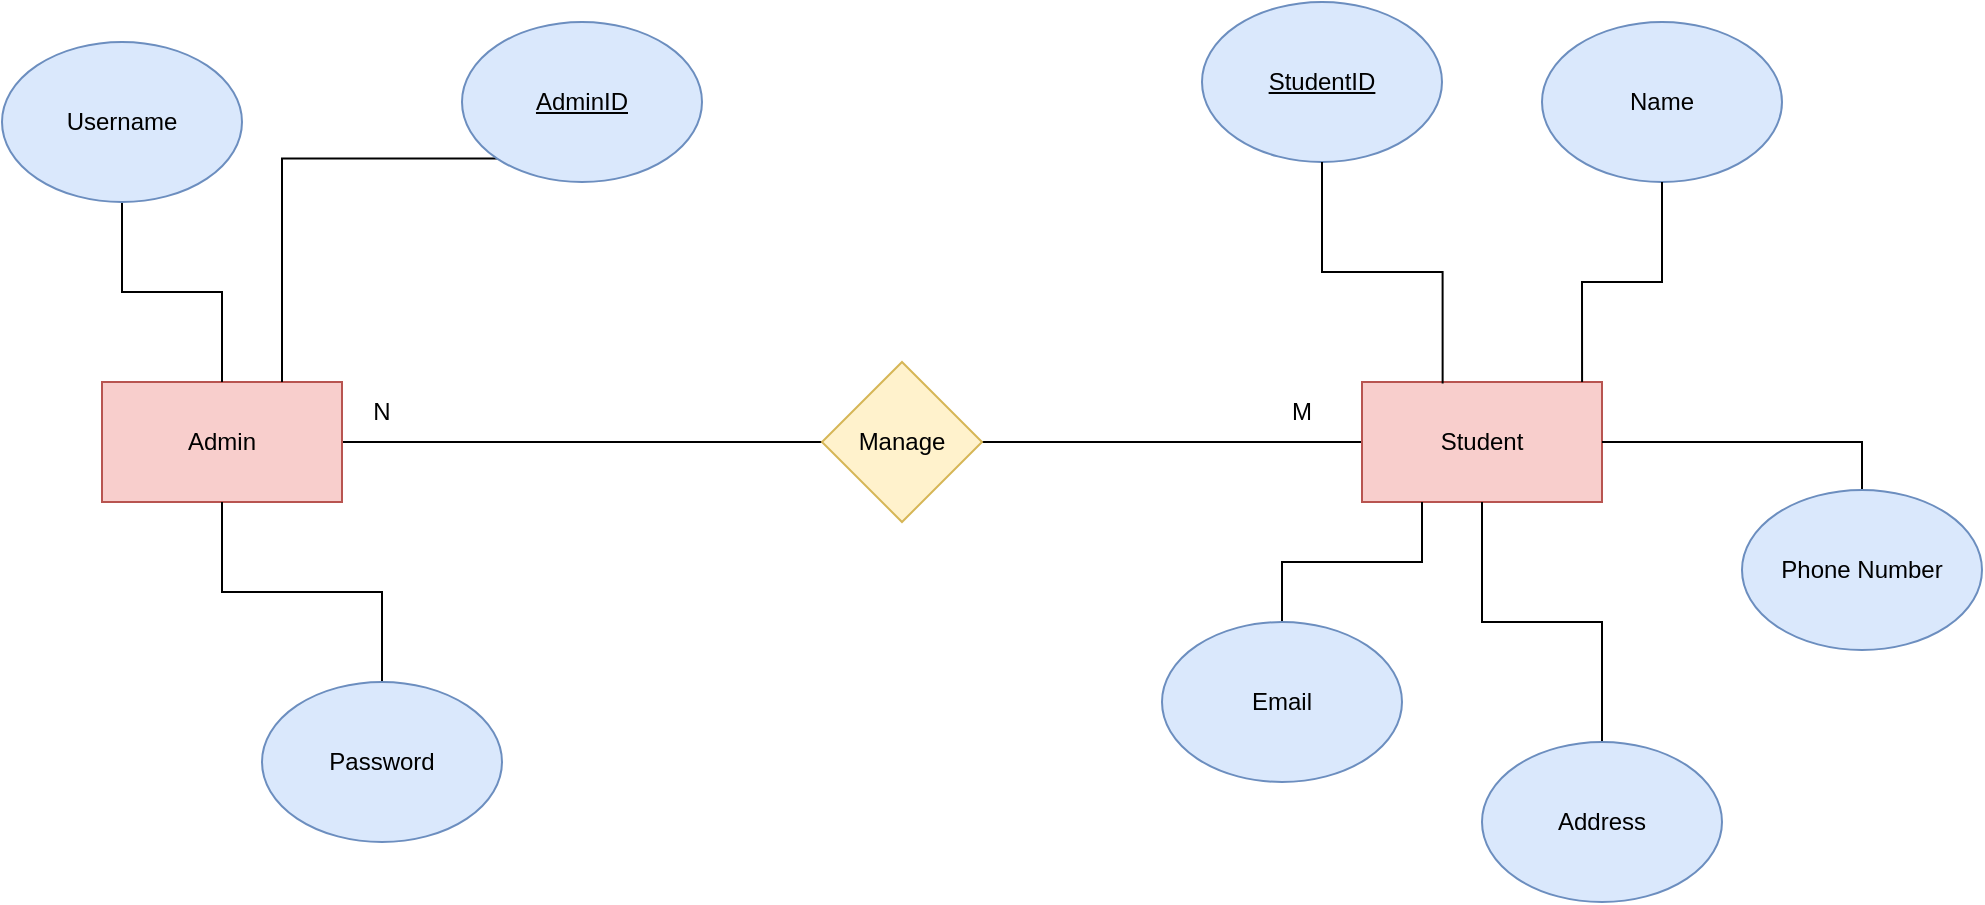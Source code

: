 <mxfile version="23.1.1" type="device">
  <diagram id="R2lEEEUBdFMjLlhIrx00" name="Page-1">
    <mxGraphModel dx="1750" dy="883" grid="1" gridSize="10" guides="1" tooltips="1" connect="1" arrows="1" fold="1" page="1" pageScale="1" pageWidth="1169" pageHeight="827" math="0" shadow="0" extFonts="Permanent Marker^https://fonts.googleapis.com/css?family=Permanent+Marker">
      <root>
        <mxCell id="0" />
        <mxCell id="1" parent="0" />
        <mxCell id="tK9ZSYhV5JUbNaRq7ctr-4" style="edgeStyle=orthogonalEdgeStyle;rounded=0;orthogonalLoop=1;jettySize=auto;html=1;exitX=1;exitY=0.5;exitDx=0;exitDy=0;endArrow=none;endFill=0;" edge="1" parent="1" source="tK9ZSYhV5JUbNaRq7ctr-1" target="tK9ZSYhV5JUbNaRq7ctr-2">
          <mxGeometry relative="1" as="geometry" />
        </mxCell>
        <mxCell id="tK9ZSYhV5JUbNaRq7ctr-1" value="Admin" style="rounded=0;whiteSpace=wrap;html=1;fillColor=#f8cecc;strokeColor=#b85450;" vertex="1" parent="1">
          <mxGeometry x="170" y="320" width="120" height="60" as="geometry" />
        </mxCell>
        <mxCell id="tK9ZSYhV5JUbNaRq7ctr-5" style="edgeStyle=orthogonalEdgeStyle;rounded=0;orthogonalLoop=1;jettySize=auto;html=1;exitX=1;exitY=0.5;exitDx=0;exitDy=0;entryX=0;entryY=0.5;entryDx=0;entryDy=0;endArrow=none;endFill=0;" edge="1" parent="1" source="tK9ZSYhV5JUbNaRq7ctr-2" target="tK9ZSYhV5JUbNaRq7ctr-3">
          <mxGeometry relative="1" as="geometry" />
        </mxCell>
        <mxCell id="tK9ZSYhV5JUbNaRq7ctr-2" value="Manage" style="rhombus;whiteSpace=wrap;html=1;fillColor=#fff2cc;strokeColor=#d6b656;" vertex="1" parent="1">
          <mxGeometry x="530" y="310" width="80" height="80" as="geometry" />
        </mxCell>
        <mxCell id="tK9ZSYhV5JUbNaRq7ctr-3" value="Student" style="rounded=0;whiteSpace=wrap;html=1;fillColor=#f8cecc;strokeColor=#b85450;" vertex="1" parent="1">
          <mxGeometry x="800" y="320" width="120" height="60" as="geometry" />
        </mxCell>
        <mxCell id="tK9ZSYhV5JUbNaRq7ctr-6" value="N" style="text;html=1;strokeColor=none;fillColor=none;align=center;verticalAlign=middle;whiteSpace=wrap;rounded=0;" vertex="1" parent="1">
          <mxGeometry x="280" y="320" width="60" height="30" as="geometry" />
        </mxCell>
        <mxCell id="tK9ZSYhV5JUbNaRq7ctr-7" value="M" style="text;html=1;strokeColor=none;fillColor=none;align=center;verticalAlign=middle;whiteSpace=wrap;rounded=0;" vertex="1" parent="1">
          <mxGeometry x="740" y="320" width="60" height="30" as="geometry" />
        </mxCell>
        <mxCell id="tK9ZSYhV5JUbNaRq7ctr-11" style="edgeStyle=orthogonalEdgeStyle;rounded=0;orthogonalLoop=1;jettySize=auto;html=1;exitX=0.5;exitY=1;exitDx=0;exitDy=0;entryX=0.5;entryY=0;entryDx=0;entryDy=0;endArrow=none;endFill=0;" edge="1" parent="1" source="tK9ZSYhV5JUbNaRq7ctr-8" target="tK9ZSYhV5JUbNaRq7ctr-1">
          <mxGeometry relative="1" as="geometry" />
        </mxCell>
        <mxCell id="tK9ZSYhV5JUbNaRq7ctr-8" value="Username" style="ellipse;whiteSpace=wrap;html=1;fillColor=#dae8fc;strokeColor=#6c8ebf;" vertex="1" parent="1">
          <mxGeometry x="120" y="150" width="120" height="80" as="geometry" />
        </mxCell>
        <mxCell id="tK9ZSYhV5JUbNaRq7ctr-13" style="edgeStyle=orthogonalEdgeStyle;rounded=0;orthogonalLoop=1;jettySize=auto;html=1;exitX=0.5;exitY=0;exitDx=0;exitDy=0;entryX=0.5;entryY=1;entryDx=0;entryDy=0;endArrow=none;endFill=0;" edge="1" parent="1" source="tK9ZSYhV5JUbNaRq7ctr-9" target="tK9ZSYhV5JUbNaRq7ctr-1">
          <mxGeometry relative="1" as="geometry" />
        </mxCell>
        <mxCell id="tK9ZSYhV5JUbNaRq7ctr-9" value="Password" style="ellipse;whiteSpace=wrap;html=1;fillColor=#dae8fc;strokeColor=#6c8ebf;" vertex="1" parent="1">
          <mxGeometry x="250" y="470" width="120" height="80" as="geometry" />
        </mxCell>
        <mxCell id="tK9ZSYhV5JUbNaRq7ctr-12" style="edgeStyle=orthogonalEdgeStyle;rounded=0;orthogonalLoop=1;jettySize=auto;html=1;exitX=0;exitY=1;exitDx=0;exitDy=0;entryX=0.75;entryY=0;entryDx=0;entryDy=0;endArrow=none;endFill=0;" edge="1" parent="1" source="tK9ZSYhV5JUbNaRq7ctr-10" target="tK9ZSYhV5JUbNaRq7ctr-1">
          <mxGeometry relative="1" as="geometry" />
        </mxCell>
        <mxCell id="tK9ZSYhV5JUbNaRq7ctr-10" value="&lt;u&gt;AdminID&lt;/u&gt;" style="ellipse;whiteSpace=wrap;html=1;fillColor=#dae8fc;strokeColor=#6c8ebf;" vertex="1" parent="1">
          <mxGeometry x="350" y="140" width="120" height="80" as="geometry" />
        </mxCell>
        <mxCell id="tK9ZSYhV5JUbNaRq7ctr-14" value="&lt;u&gt;StudentID&lt;/u&gt;" style="ellipse;whiteSpace=wrap;html=1;fillColor=#dae8fc;strokeColor=#6c8ebf;" vertex="1" parent="1">
          <mxGeometry x="720" y="130" width="120" height="80" as="geometry" />
        </mxCell>
        <mxCell id="tK9ZSYhV5JUbNaRq7ctr-24" style="edgeStyle=orthogonalEdgeStyle;rounded=0;orthogonalLoop=1;jettySize=auto;html=1;exitX=0.5;exitY=0;exitDx=0;exitDy=0;entryX=0.25;entryY=1;entryDx=0;entryDy=0;endArrow=none;endFill=0;" edge="1" parent="1" source="tK9ZSYhV5JUbNaRq7ctr-15" target="tK9ZSYhV5JUbNaRq7ctr-3">
          <mxGeometry relative="1" as="geometry" />
        </mxCell>
        <mxCell id="tK9ZSYhV5JUbNaRq7ctr-15" value="Email" style="ellipse;whiteSpace=wrap;html=1;fillColor=#dae8fc;strokeColor=#6c8ebf;" vertex="1" parent="1">
          <mxGeometry x="700" y="440" width="120" height="80" as="geometry" />
        </mxCell>
        <mxCell id="tK9ZSYhV5JUbNaRq7ctr-23" style="edgeStyle=orthogonalEdgeStyle;rounded=0;orthogonalLoop=1;jettySize=auto;html=1;exitX=0.5;exitY=0;exitDx=0;exitDy=0;entryX=1;entryY=0.5;entryDx=0;entryDy=0;endArrow=none;endFill=0;" edge="1" parent="1" source="tK9ZSYhV5JUbNaRq7ctr-16" target="tK9ZSYhV5JUbNaRq7ctr-3">
          <mxGeometry relative="1" as="geometry" />
        </mxCell>
        <mxCell id="tK9ZSYhV5JUbNaRq7ctr-16" value="Phone Number" style="ellipse;whiteSpace=wrap;html=1;fillColor=#dae8fc;strokeColor=#6c8ebf;" vertex="1" parent="1">
          <mxGeometry x="990" y="374" width="120" height="80" as="geometry" />
        </mxCell>
        <mxCell id="tK9ZSYhV5JUbNaRq7ctr-17" value="Name" style="ellipse;whiteSpace=wrap;html=1;fillColor=#dae8fc;strokeColor=#6c8ebf;" vertex="1" parent="1">
          <mxGeometry x="890" y="140" width="120" height="80" as="geometry" />
        </mxCell>
        <mxCell id="tK9ZSYhV5JUbNaRq7ctr-22" style="edgeStyle=orthogonalEdgeStyle;rounded=0;orthogonalLoop=1;jettySize=auto;html=1;exitX=0.5;exitY=0;exitDx=0;exitDy=0;endArrow=none;endFill=0;" edge="1" parent="1" source="tK9ZSYhV5JUbNaRq7ctr-18" target="tK9ZSYhV5JUbNaRq7ctr-3">
          <mxGeometry relative="1" as="geometry" />
        </mxCell>
        <mxCell id="tK9ZSYhV5JUbNaRq7ctr-18" value="Address" style="ellipse;whiteSpace=wrap;html=1;fillColor=#dae8fc;strokeColor=#6c8ebf;" vertex="1" parent="1">
          <mxGeometry x="860" y="500" width="120" height="80" as="geometry" />
        </mxCell>
        <mxCell id="tK9ZSYhV5JUbNaRq7ctr-19" style="edgeStyle=orthogonalEdgeStyle;rounded=0;orthogonalLoop=1;jettySize=auto;html=1;exitX=0.5;exitY=1;exitDx=0;exitDy=0;entryX=0.336;entryY=0.012;entryDx=0;entryDy=0;entryPerimeter=0;endArrow=none;endFill=0;" edge="1" parent="1" source="tK9ZSYhV5JUbNaRq7ctr-14" target="tK9ZSYhV5JUbNaRq7ctr-3">
          <mxGeometry relative="1" as="geometry" />
        </mxCell>
        <mxCell id="tK9ZSYhV5JUbNaRq7ctr-20" style="edgeStyle=orthogonalEdgeStyle;rounded=0;orthogonalLoop=1;jettySize=auto;html=1;exitX=0.5;exitY=1;exitDx=0;exitDy=0;entryX=0.917;entryY=0;entryDx=0;entryDy=0;entryPerimeter=0;endArrow=none;endFill=0;" edge="1" parent="1" source="tK9ZSYhV5JUbNaRq7ctr-17" target="tK9ZSYhV5JUbNaRq7ctr-3">
          <mxGeometry relative="1" as="geometry" />
        </mxCell>
      </root>
    </mxGraphModel>
  </diagram>
</mxfile>
